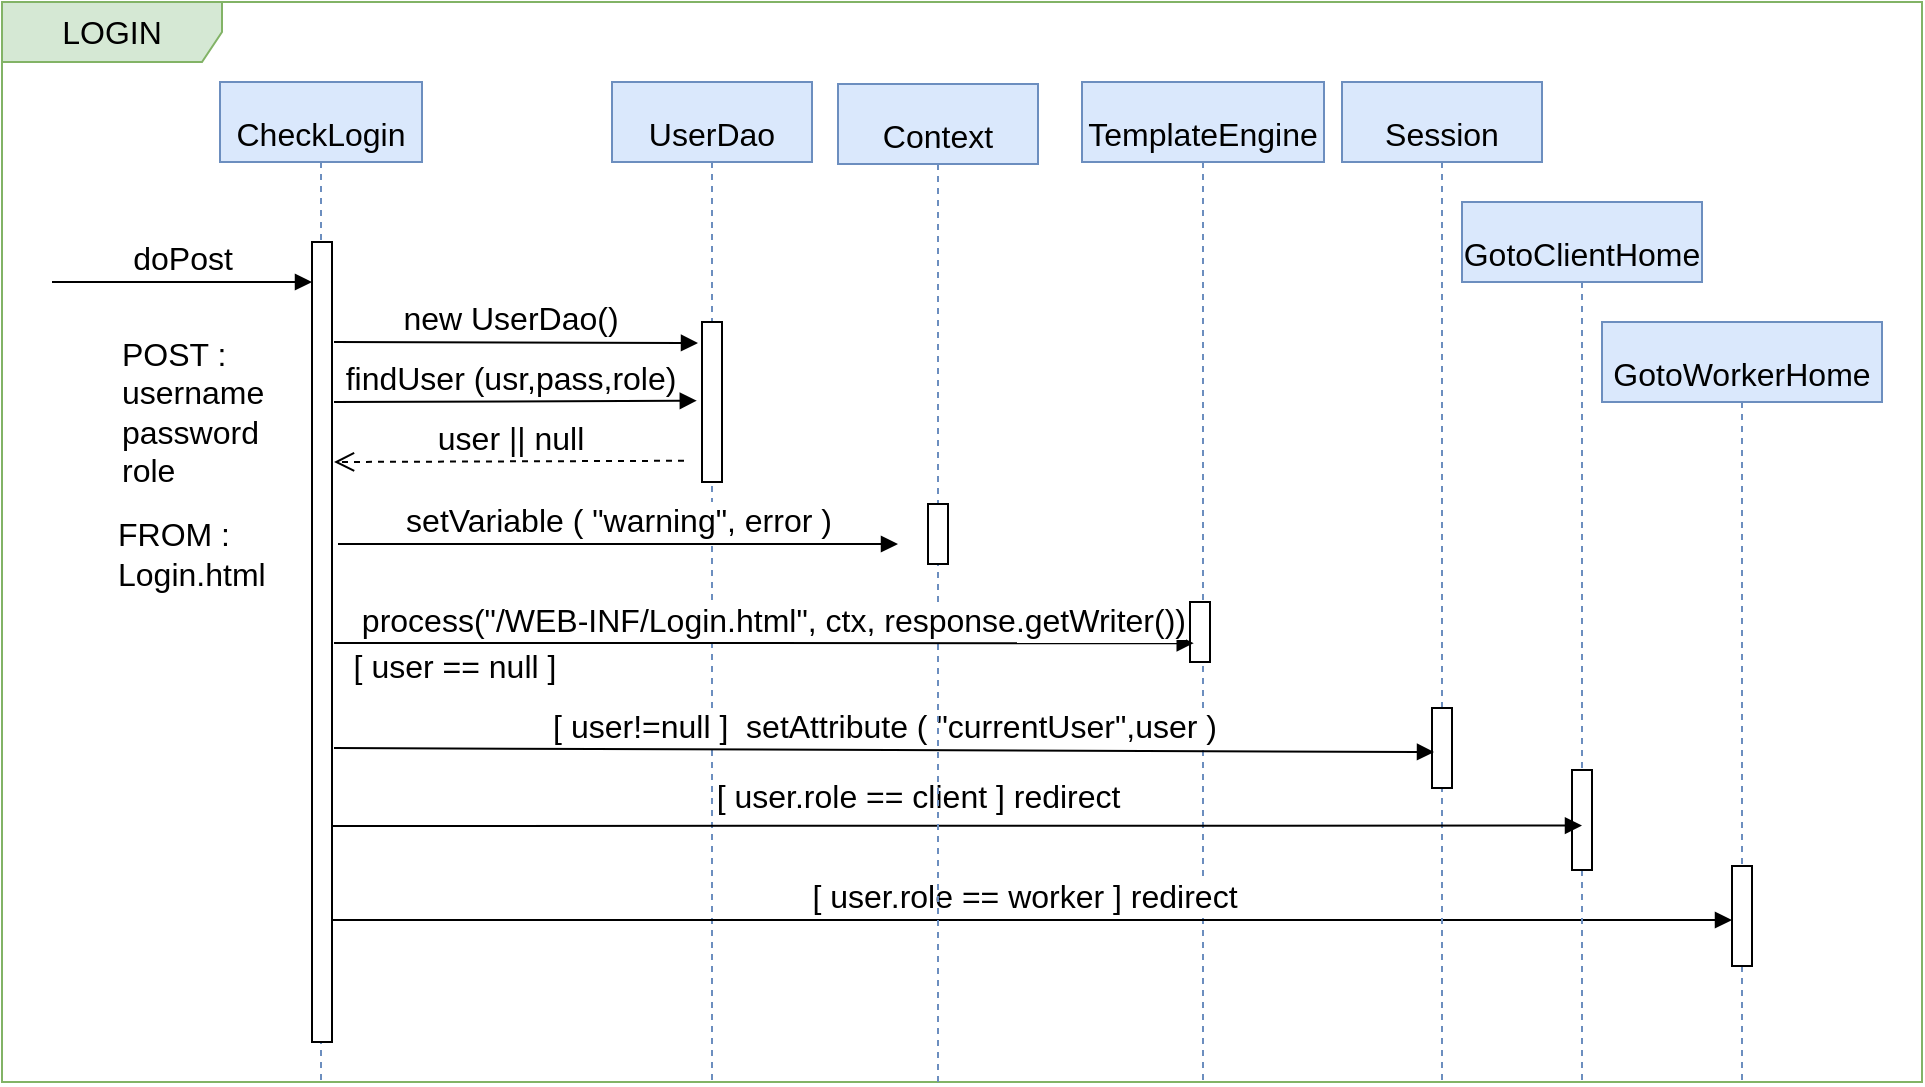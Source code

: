<mxfile version="18.0.8" type="device"><diagram id="8lv88ZR4mrCCeqeHEAU_" name="Page-1"><mxGraphModel dx="1438" dy="881" grid="1" gridSize="10" guides="1" tooltips="1" connect="1" arrows="1" fold="1" page="0" pageScale="1" pageWidth="827" pageHeight="1169" math="0" shadow="0"><root><mxCell id="0"/><mxCell id="1" parent="0"/><mxCell id="1Fg2AFdAJ2kEk59hbJvS-36" value="LOGIN" style="shape=umlFrame;whiteSpace=wrap;html=1;fontSize=16;width=110;height=30;fillColor=#d5e8d4;strokeColor=#82b366;" parent="1" vertex="1"><mxGeometry x="-260" y="-320" width="960" height="540" as="geometry"/></mxCell><mxCell id="1Fg2AFdAJ2kEk59hbJvS-5" value="&lt;font style=&quot;font-size: 16px;&quot;&gt;CheckLogin&lt;/font&gt;" style="shape=umlLifeline;perimeter=lifelinePerimeter;whiteSpace=wrap;html=1;container=1;collapsible=0;recursiveResize=0;outlineConnect=0;fontSize=33;align=center;fillColor=#dae8fc;strokeColor=#6c8ebf;" parent="1" vertex="1"><mxGeometry x="-151" y="-280" width="101" height="500" as="geometry"/></mxCell><mxCell id="AYy36WMzQRXhZ74CAhyN-9" value="&lt;font style=&quot;font-size: 16px;&quot;&gt;[ user == null ]&lt;/font&gt;" style="text;html=1;strokeColor=none;fillColor=none;align=center;verticalAlign=middle;whiteSpace=wrap;rounded=0;" parent="1Fg2AFdAJ2kEk59hbJvS-5" vertex="1"><mxGeometry x="65" y="277" width="105" height="30" as="geometry"/></mxCell><mxCell id="1Fg2AFdAJ2kEk59hbJvS-6" value="&lt;span style=&quot;font-size: 16px;&quot;&gt;UserDao&lt;/span&gt;" style="shape=umlLifeline;perimeter=lifelinePerimeter;whiteSpace=wrap;html=1;container=1;collapsible=0;recursiveResize=0;outlineConnect=0;fontSize=33;align=center;fillColor=#dae8fc;strokeColor=#6c8ebf;" parent="1" vertex="1"><mxGeometry x="45" y="-280" width="100" height="500" as="geometry"/></mxCell><mxCell id="1Fg2AFdAJ2kEk59hbJvS-20" value="" style="html=1;points=[];perimeter=orthogonalPerimeter;fontSize=16;" parent="1Fg2AFdAJ2kEk59hbJvS-6" vertex="1"><mxGeometry x="45" y="120" width="10" height="80" as="geometry"/></mxCell><mxCell id="1Fg2AFdAJ2kEk59hbJvS-45" value="findUser (usr,pass,role)" style="html=1;verticalAlign=bottom;endArrow=block;rounded=0;fontSize=16;entryX=0.14;entryY=0.492;entryDx=0;entryDy=0;entryPerimeter=0;" parent="1Fg2AFdAJ2kEk59hbJvS-6" edge="1"><mxGeometry x="-0.029" width="80" relative="1" as="geometry"><mxPoint x="-139" y="160" as="sourcePoint"/><mxPoint x="42.4" y="159.36" as="targetPoint"/><mxPoint as="offset"/></mxGeometry></mxCell><mxCell id="1Fg2AFdAJ2kEk59hbJvS-7" value="&lt;p style=&quot;line-height: 0.4;&quot;&gt;&lt;/p&gt;&lt;blockquote style=&quot;margin: 0px 0px 0px 40px; border: none; padding: 0px; line-height: 0.6;&quot;&gt;&lt;/blockquote&gt;&lt;span style=&quot;font-size: 16px; background-color: initial;&quot;&gt;Template&lt;/span&gt;&lt;span style=&quot;font-size: 16px; line-height: 0.1;&quot;&gt;Engine&lt;/span&gt;&lt;p&gt;&lt;/p&gt;" style="shape=umlLifeline;perimeter=lifelinePerimeter;whiteSpace=wrap;html=1;container=1;collapsible=0;recursiveResize=0;outlineConnect=0;fontSize=33;align=center;fillColor=#dae8fc;strokeColor=#6c8ebf;" parent="1" vertex="1"><mxGeometry x="280" y="-280" width="121" height="500" as="geometry"/></mxCell><mxCell id="1Fg2AFdAJ2kEk59hbJvS-29" value="" style="html=1;points=[];perimeter=orthogonalPerimeter;fontSize=16;" parent="1Fg2AFdAJ2kEk59hbJvS-7" vertex="1"><mxGeometry x="54" y="260" width="10" height="30" as="geometry"/></mxCell><mxCell id="1Fg2AFdAJ2kEk59hbJvS-35" value="[ user.role == worker ] redirect" style="html=1;verticalAlign=bottom;endArrow=block;rounded=0;fontSize=16;" parent="1Fg2AFdAJ2kEk59hbJvS-7" target="1Fg2AFdAJ2kEk59hbJvS-43" edge="1"><mxGeometry width="80" relative="1" as="geometry"><mxPoint x="-384" y="419" as="sourcePoint"/><mxPoint x="275" y="419" as="targetPoint"/></mxGeometry></mxCell><mxCell id="1Fg2AFdAJ2kEk59hbJvS-8" value="&lt;span style=&quot;font-size: 16px;&quot;&gt;Session&lt;/span&gt;" style="shape=umlLifeline;perimeter=lifelinePerimeter;whiteSpace=wrap;html=1;container=1;collapsible=0;recursiveResize=0;outlineConnect=0;fontSize=33;align=center;fillColor=#dae8fc;strokeColor=#6c8ebf;" parent="1" vertex="1"><mxGeometry x="410" y="-280" width="100" height="500" as="geometry"/></mxCell><mxCell id="1Fg2AFdAJ2kEk59hbJvS-31" value="" style="html=1;points=[];perimeter=orthogonalPerimeter;fontSize=16;" parent="1Fg2AFdAJ2kEk59hbJvS-8" vertex="1"><mxGeometry x="45" y="313" width="10" height="40" as="geometry"/></mxCell><mxCell id="1Fg2AFdAJ2kEk59hbJvS-10" value="&lt;span style=&quot;font-size: 16px;&quot;&gt;GotoClientHome&lt;/span&gt;" style="shape=umlLifeline;perimeter=lifelinePerimeter;whiteSpace=wrap;html=1;container=1;collapsible=0;recursiveResize=0;outlineConnect=0;fontSize=33;align=center;fillColor=#dae8fc;strokeColor=#6c8ebf;" parent="1" vertex="1"><mxGeometry x="470" y="-220" width="120" height="440" as="geometry"/></mxCell><mxCell id="1Fg2AFdAJ2kEk59hbJvS-42" value="" style="html=1;points=[];perimeter=orthogonalPerimeter;fontSize=16;" parent="1Fg2AFdAJ2kEk59hbJvS-10" vertex="1"><mxGeometry x="55" y="284" width="10" height="50" as="geometry"/></mxCell><mxCell id="1Fg2AFdAJ2kEk59hbJvS-11" value="&lt;span style=&quot;font-size: 16px;&quot;&gt;GotoWorkerHome&lt;/span&gt;" style="shape=umlLifeline;perimeter=lifelinePerimeter;whiteSpace=wrap;html=1;container=1;collapsible=0;recursiveResize=0;outlineConnect=0;fontSize=33;align=center;fillColor=#dae8fc;strokeColor=#6c8ebf;" parent="1" vertex="1"><mxGeometry x="540" y="-160" width="140" height="380" as="geometry"/></mxCell><mxCell id="1Fg2AFdAJ2kEk59hbJvS-43" value="" style="html=1;points=[];perimeter=orthogonalPerimeter;fontSize=16;" parent="1Fg2AFdAJ2kEk59hbJvS-11" vertex="1"><mxGeometry x="65" y="272" width="10" height="50" as="geometry"/></mxCell><mxCell id="1Fg2AFdAJ2kEk59hbJvS-19" value="POST :&lt;br&gt;&lt;div style=&quot;&quot;&gt;&lt;span style=&quot;background-color: initial;&quot;&gt;username&lt;/span&gt;&lt;/div&gt;password&lt;br&gt;role" style="text;html=1;strokeColor=none;fillColor=none;align=left;verticalAlign=middle;whiteSpace=wrap;rounded=0;fontSize=16;" parent="1" vertex="1"><mxGeometry x="-202" y="-150" width="140" height="70" as="geometry"/></mxCell><mxCell id="1Fg2AFdAJ2kEk59hbJvS-21" value="" style="html=1;points=[];perimeter=orthogonalPerimeter;fontSize=16;" parent="1" vertex="1"><mxGeometry x="-105" y="-200" width="10" height="400" as="geometry"/></mxCell><mxCell id="1Fg2AFdAJ2kEk59hbJvS-13" value="doPost" style="html=1;verticalAlign=bottom;endArrow=block;rounded=0;fontSize=16;" parent="1" edge="1"><mxGeometry width="80" relative="1" as="geometry"><mxPoint x="-235" y="-180" as="sourcePoint"/><mxPoint x="-105" y="-180" as="targetPoint"/></mxGeometry></mxCell><mxCell id="1Fg2AFdAJ2kEk59hbJvS-25" value="user || null" style="html=1;verticalAlign=bottom;endArrow=open;dashed=1;endSize=8;rounded=0;fontSize=16;" parent="1" edge="1"><mxGeometry relative="1" as="geometry"><mxPoint x="81" y="-90.62" as="sourcePoint"/><mxPoint x="-94" y="-90" as="targetPoint"/></mxGeometry></mxCell><mxCell id="1Fg2AFdAJ2kEk59hbJvS-30" value="[ user!=null ]&amp;nbsp; setAttribute ( &quot;currentUser&quot;,user )" style="html=1;verticalAlign=bottom;endArrow=block;rounded=0;fontSize=16;entryX=0.1;entryY=0.55;entryDx=0;entryDy=0;entryPerimeter=0;" parent="1" target="1Fg2AFdAJ2kEk59hbJvS-31" edge="1"><mxGeometry width="80" relative="1" as="geometry"><mxPoint x="-94" y="53" as="sourcePoint"/><mxPoint x="459.5" y="53" as="targetPoint"/></mxGeometry></mxCell><mxCell id="1Fg2AFdAJ2kEk59hbJvS-34" value="[ user.role == client ] redirect&amp;nbsp;" style="html=1;verticalAlign=bottom;endArrow=block;rounded=0;fontSize=16;startArrow=none;" parent="1" edge="1"><mxGeometry y="259" width="80" relative="1" as="geometry"><mxPoint x="459.25" y="89" as="sourcePoint"/><mxPoint x="459.25" y="89" as="targetPoint"/><mxPoint x="-259" as="offset"/></mxGeometry></mxCell><mxCell id="1Fg2AFdAJ2kEk59hbJvS-38" value="FROM :&lt;br&gt;Login.html" style="text;html=1;strokeColor=none;fillColor=none;align=left;verticalAlign=middle;whiteSpace=wrap;rounded=0;fontSize=16;" parent="1" vertex="1"><mxGeometry x="-204" y="-69" width="102" height="50" as="geometry"/></mxCell><mxCell id="1Fg2AFdAJ2kEk59hbJvS-41" value="" style="html=1;verticalAlign=bottom;endArrow=block;rounded=0;fontSize=16;entryX=0.5;entryY=0.556;entryDx=0;entryDy=0;entryPerimeter=0;" parent="1" target="1Fg2AFdAJ2kEk59hbJvS-42" edge="1"><mxGeometry width="80" relative="1" as="geometry"><mxPoint x="-95.0" y="92" as="sourcePoint"/><mxPoint x="479.726" y="91.8" as="targetPoint"/></mxGeometry></mxCell><mxCell id="1Fg2AFdAJ2kEk59hbJvS-46" value="new UserDao()" style="html=1;verticalAlign=bottom;endArrow=block;rounded=0;fontSize=16;entryX=0.2;entryY=0.45;entryDx=0;entryDy=0;entryPerimeter=0;" parent="1" edge="1"><mxGeometry x="-0.029" width="80" relative="1" as="geometry"><mxPoint x="-94" y="-150" as="sourcePoint"/><mxPoint x="88" y="-149.5" as="targetPoint"/><mxPoint as="offset"/></mxGeometry></mxCell><mxCell id="AYy36WMzQRXhZ74CAhyN-3" value="&lt;span style=&quot;font-size: 16px;&quot;&gt;Context&lt;/span&gt;" style="shape=umlLifeline;perimeter=lifelinePerimeter;whiteSpace=wrap;html=1;container=1;collapsible=0;recursiveResize=0;outlineConnect=0;fontSize=33;align=center;fillColor=#dae8fc;strokeColor=#6c8ebf;" parent="1" vertex="1"><mxGeometry x="158" y="-279" width="100" height="500" as="geometry"/></mxCell><mxCell id="AYy36WMzQRXhZ74CAhyN-4" value="" style="html=1;points=[];perimeter=orthogonalPerimeter;fontSize=16;" parent="AYy36WMzQRXhZ74CAhyN-3" vertex="1"><mxGeometry x="45" y="210" width="10" height="30" as="geometry"/></mxCell><mxCell id="1Fg2AFdAJ2kEk59hbJvS-28" value="&amp;nbsp; process(&quot;/WEB-INF/Login.html&quot;, ctx, response.getWriter())" style="html=1;verticalAlign=bottom;endArrow=block;rounded=0;fontSize=16;entryX=0.187;entryY=0.687;entryDx=0;entryDy=0;entryPerimeter=0;" parent="AYy36WMzQRXhZ74CAhyN-3" target="1Fg2AFdAJ2kEk59hbJvS-29" edge="1"><mxGeometry width="80" relative="1" as="geometry"><mxPoint x="-252" y="279.5" as="sourcePoint"/><mxPoint x="140" y="280" as="targetPoint"/></mxGeometry></mxCell><mxCell id="AYy36WMzQRXhZ74CAhyN-6" value="setVariable ( &quot;warning&quot;, error )" style="html=1;verticalAlign=bottom;endArrow=block;rounded=0;fontSize=16;" parent="AYy36WMzQRXhZ74CAhyN-3" edge="1"><mxGeometry width="80" relative="1" as="geometry"><mxPoint x="-250" y="230" as="sourcePoint"/><mxPoint x="30" y="230" as="targetPoint"/></mxGeometry></mxCell></root></mxGraphModel></diagram></mxfile>